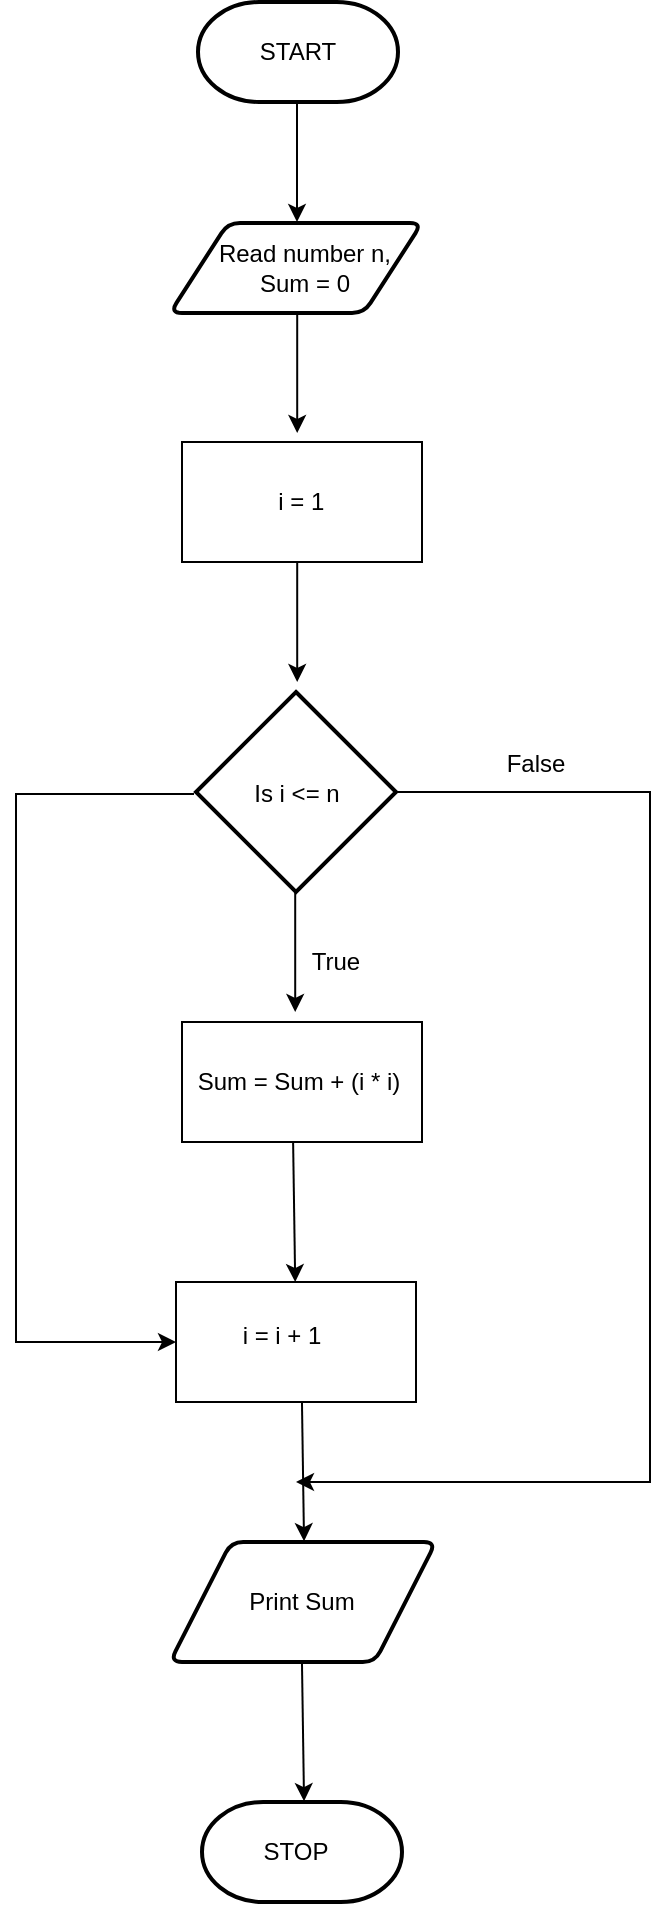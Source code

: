 <mxfile version="20.6.0" type="github" pages="3">
  <diagram id="kix0m2wkywLuxFLJuS8X" name="Page-1">
    <mxGraphModel dx="1695" dy="493" grid="1" gridSize="10" guides="1" tooltips="1" connect="1" arrows="1" fold="1" page="1" pageScale="1" pageWidth="827" pageHeight="1169" math="0" shadow="0">
      <root>
        <mxCell id="0" />
        <mxCell id="1" parent="0" />
        <mxCell id="xp2GCXYfNlZoxfFlJptV-4" value="" style="rounded=0;whiteSpace=wrap;html=1;" parent="1" vertex="1">
          <mxGeometry x="-567" y="310" width="120" height="60" as="geometry" />
        </mxCell>
        <mxCell id="VRkxCYE8c5NHndmHMXFx-4" value="" style="strokeWidth=2;html=1;shape=mxgraph.flowchart.terminator;whiteSpace=wrap;" parent="1" vertex="1">
          <mxGeometry x="-559" y="90" width="100" height="50" as="geometry" />
        </mxCell>
        <mxCell id="VRkxCYE8c5NHndmHMXFx-5" value="" style="shape=parallelogram;html=1;strokeWidth=2;perimeter=parallelogramPerimeter;whiteSpace=wrap;rounded=1;arcSize=12;size=0.23;" parent="1" vertex="1">
          <mxGeometry x="-573" y="200.5" width="126" height="45" as="geometry" />
        </mxCell>
        <mxCell id="VRkxCYE8c5NHndmHMXFx-8" value="" style="strokeWidth=2;html=1;shape=mxgraph.flowchart.decision;whiteSpace=wrap;" parent="1" vertex="1">
          <mxGeometry x="-560" y="435" width="100" height="100" as="geometry" />
        </mxCell>
        <mxCell id="VRkxCYE8c5NHndmHMXFx-13" value="START" style="text;strokeColor=none;fillColor=none;align=center;verticalAlign=middle;spacingLeft=4;spacingRight=4;overflow=hidden;points=[[0,0.5],[1,0.5]];portConstraint=eastwest;rotatable=0;whiteSpace=wrap;html=1;" parent="1" vertex="1">
          <mxGeometry x="-549" y="100" width="80" height="30" as="geometry" />
        </mxCell>
        <mxCell id="VRkxCYE8c5NHndmHMXFx-14" value="Read number n,&lt;br&gt;Sum = 0" style="text;strokeColor=none;fillColor=none;align=center;verticalAlign=middle;spacingLeft=4;spacingRight=4;overflow=hidden;points=[[0,0.5],[1,0.5]];portConstraint=eastwest;rotatable=0;whiteSpace=wrap;html=1;" parent="1" vertex="1">
          <mxGeometry x="-555" y="205.5" width="99" height="34.5" as="geometry" />
        </mxCell>
        <mxCell id="VRkxCYE8c5NHndmHMXFx-15" value="&amp;nbsp;i = 1" style="text;strokeColor=none;fillColor=none;align=center;verticalAlign=middle;spacingLeft=4;spacingRight=4;overflow=hidden;points=[[0,0.5],[1,0.5]];portConstraint=eastwest;rotatable=0;whiteSpace=wrap;html=1;" parent="1" vertex="1">
          <mxGeometry x="-549" y="325" width="80" height="30" as="geometry" />
        </mxCell>
        <mxCell id="VRkxCYE8c5NHndmHMXFx-16" value="Is i&amp;nbsp;&amp;lt;= n" style="text;strokeColor=none;fillColor=none;align=center;verticalAlign=middle;spacingLeft=4;spacingRight=4;overflow=hidden;points=[[0,0.5],[1,0.5]];portConstraint=eastwest;rotatable=0;whiteSpace=wrap;html=1;" parent="1" vertex="1">
          <mxGeometry x="-550" y="456" width="81" height="60" as="geometry" />
        </mxCell>
        <mxCell id="VRkxCYE8c5NHndmHMXFx-17" value="True" style="text;strokeColor=none;fillColor=none;align=center;verticalAlign=middle;spacingLeft=4;spacingRight=4;overflow=hidden;points=[[0,0.5],[1,0.5]];portConstraint=eastwest;rotatable=0;whiteSpace=wrap;html=1;" parent="1" vertex="1">
          <mxGeometry x="-530" y="555" width="80" height="30" as="geometry" />
        </mxCell>
        <mxCell id="VRkxCYE8c5NHndmHMXFx-21" value="False" style="text;strokeColor=none;fillColor=none;align=center;verticalAlign=middle;spacingLeft=4;spacingRight=4;overflow=hidden;points=[[0,0.5],[1,0.5]];portConstraint=eastwest;rotatable=0;whiteSpace=wrap;html=1;" parent="1" vertex="1">
          <mxGeometry x="-430" y="456" width="80" height="30" as="geometry" />
        </mxCell>
        <mxCell id="xp2GCXYfNlZoxfFlJptV-1" value="" style="endArrow=classic;html=1;rounded=0;" parent="1" edge="1">
          <mxGeometry width="50" height="50" relative="1" as="geometry">
            <mxPoint x="-509.5" y="140" as="sourcePoint" />
            <mxPoint x="-509.5" y="200" as="targetPoint" />
          </mxGeometry>
        </mxCell>
        <mxCell id="xp2GCXYfNlZoxfFlJptV-3" value="" style="endArrow=classic;html=1;rounded=0;" parent="1" edge="1">
          <mxGeometry width="50" height="50" relative="1" as="geometry">
            <mxPoint x="-509.4" y="245.5" as="sourcePoint" />
            <mxPoint x="-509.4" y="305.5" as="targetPoint" />
          </mxGeometry>
        </mxCell>
        <mxCell id="xp2GCXYfNlZoxfFlJptV-5" value="" style="endArrow=classic;html=1;rounded=0;" parent="1" edge="1">
          <mxGeometry width="50" height="50" relative="1" as="geometry">
            <mxPoint x="-509.4" y="370" as="sourcePoint" />
            <mxPoint x="-509.4" y="430" as="targetPoint" />
          </mxGeometry>
        </mxCell>
        <mxCell id="xp2GCXYfNlZoxfFlJptV-6" value="" style="endArrow=classic;html=1;rounded=0;" parent="1" edge="1">
          <mxGeometry width="50" height="50" relative="1" as="geometry">
            <mxPoint x="-510.4" y="535" as="sourcePoint" />
            <mxPoint x="-510.4" y="595" as="targetPoint" />
          </mxGeometry>
        </mxCell>
        <mxCell id="xp2GCXYfNlZoxfFlJptV-7" value="" style="rounded=0;whiteSpace=wrap;html=1;" parent="1" vertex="1">
          <mxGeometry x="-567" y="600" width="120" height="60" as="geometry" />
        </mxCell>
        <mxCell id="xp2GCXYfNlZoxfFlJptV-10" value="" style="rounded=0;whiteSpace=wrap;html=1;" parent="1" vertex="1">
          <mxGeometry x="-570" y="730" width="120" height="60" as="geometry" />
        </mxCell>
        <mxCell id="xp2GCXYfNlZoxfFlJptV-11" value="" style="shape=parallelogram;html=1;strokeWidth=2;perimeter=parallelogramPerimeter;whiteSpace=wrap;rounded=1;arcSize=12;size=0.23;" parent="1" vertex="1">
          <mxGeometry x="-573" y="860" width="133" height="60" as="geometry" />
        </mxCell>
        <mxCell id="xp2GCXYfNlZoxfFlJptV-13" value="" style="strokeWidth=2;html=1;shape=mxgraph.flowchart.terminator;whiteSpace=wrap;" parent="1" vertex="1">
          <mxGeometry x="-557" y="990" width="100" height="50" as="geometry" />
        </mxCell>
        <mxCell id="xp2GCXYfNlZoxfFlJptV-15" value="" style="endArrow=classic;html=1;rounded=0;entryX=0;entryY=0.5;entryDx=0;entryDy=0;" parent="1" target="xp2GCXYfNlZoxfFlJptV-10" edge="1">
          <mxGeometry width="50" height="50" relative="1" as="geometry">
            <mxPoint x="-561" y="486" as="sourcePoint" />
            <mxPoint x="-700" y="770" as="targetPoint" />
            <Array as="points">
              <mxPoint x="-650" y="486" />
              <mxPoint x="-650" y="760" />
            </Array>
          </mxGeometry>
        </mxCell>
        <mxCell id="xp2GCXYfNlZoxfFlJptV-16" value="" style="endArrow=classic;html=1;rounded=0;exitX=1;exitY=0.5;exitDx=0;exitDy=0;exitPerimeter=0;" parent="1" source="VRkxCYE8c5NHndmHMXFx-8" edge="1">
          <mxGeometry width="50" height="50" relative="1" as="geometry">
            <mxPoint x="-443" y="485" as="sourcePoint" />
            <mxPoint x="-510" y="830" as="targetPoint" />
            <Array as="points">
              <mxPoint x="-333" y="485" />
              <mxPoint x="-333" y="830" />
            </Array>
          </mxGeometry>
        </mxCell>
        <mxCell id="xp2GCXYfNlZoxfFlJptV-17" value="" style="endArrow=classic;html=1;rounded=0;exitX=0.463;exitY=1.007;exitDx=0;exitDy=0;exitPerimeter=0;" parent="1" source="xp2GCXYfNlZoxfFlJptV-7" edge="1">
          <mxGeometry width="50" height="50" relative="1" as="geometry">
            <mxPoint x="-510.4" y="670" as="sourcePoint" />
            <mxPoint x="-510.4" y="730" as="targetPoint" />
          </mxGeometry>
        </mxCell>
        <mxCell id="xp2GCXYfNlZoxfFlJptV-18" value="" style="endArrow=classic;html=1;rounded=0;exitX=0.463;exitY=1.007;exitDx=0;exitDy=0;exitPerimeter=0;" parent="1" edge="1">
          <mxGeometry width="50" height="50" relative="1" as="geometry">
            <mxPoint x="-507.02" y="790.0" as="sourcePoint" />
            <mxPoint x="-505.98" y="859.58" as="targetPoint" />
          </mxGeometry>
        </mxCell>
        <mxCell id="xp2GCXYfNlZoxfFlJptV-19" value="" style="endArrow=classic;html=1;rounded=0;exitX=0.463;exitY=1.007;exitDx=0;exitDy=0;exitPerimeter=0;" parent="1" edge="1">
          <mxGeometry width="50" height="50" relative="1" as="geometry">
            <mxPoint x="-507.02" y="920" as="sourcePoint" />
            <mxPoint x="-505.98" y="989.58" as="targetPoint" />
          </mxGeometry>
        </mxCell>
        <mxCell id="VRkxCYE8c5NHndmHMXFx-22" value="Sum =&amp;nbsp;Sum + (i * i)" style="text;strokeColor=none;fillColor=none;align=center;verticalAlign=middle;spacingLeft=4;spacingRight=4;overflow=hidden;points=[[0,0.5],[1,0.5]];portConstraint=eastwest;rotatable=0;whiteSpace=wrap;html=1;" parent="1" vertex="1">
          <mxGeometry x="-582.5" y="615" width="147" height="30" as="geometry" />
        </mxCell>
        <mxCell id="VRkxCYE8c5NHndmHMXFx-18" value="Print Sum" style="text;strokeColor=none;fillColor=none;align=center;verticalAlign=middle;spacingLeft=4;spacingRight=4;overflow=hidden;points=[[0,0.5],[1,0.5]];portConstraint=eastwest;rotatable=0;whiteSpace=wrap;html=1;" parent="1" vertex="1">
          <mxGeometry x="-547" y="875" width="80" height="30" as="geometry" />
        </mxCell>
        <mxCell id="VRkxCYE8c5NHndmHMXFx-19" value="i = i + 1" style="text;strokeColor=none;fillColor=none;align=center;verticalAlign=middle;spacingLeft=4;spacingRight=4;overflow=hidden;points=[[0,0.5],[1,0.5]];portConstraint=eastwest;rotatable=0;whiteSpace=wrap;html=1;" parent="1" vertex="1">
          <mxGeometry x="-557" y="742" width="80" height="30" as="geometry" />
        </mxCell>
        <mxCell id="xp2GCXYfNlZoxfFlJptV-20" value="STOP" style="text;strokeColor=none;fillColor=none;align=center;verticalAlign=middle;spacingLeft=4;spacingRight=4;overflow=hidden;points=[[0,0.5],[1,0.5]];portConstraint=eastwest;rotatable=0;whiteSpace=wrap;html=1;" parent="1" vertex="1">
          <mxGeometry x="-550" y="1000" width="80" height="30" as="geometry" />
        </mxCell>
      </root>
    </mxGraphModel>
  </diagram>
  <diagram id="5EZQHJDAgh0nsqmxvsfn" name="Page-2">
    <mxGraphModel dx="1695" dy="493" grid="1" gridSize="10" guides="1" tooltips="1" connect="1" arrows="1" fold="1" page="1" pageScale="1" pageWidth="827" pageHeight="1169" math="0" shadow="0">
      <root>
        <mxCell id="0" />
        <mxCell id="1" parent="0" />
        <mxCell id="e_RlziXgCaqp_KT0ggCX-2" value="" style="strokeWidth=2;html=1;shape=mxgraph.flowchart.terminator;whiteSpace=wrap;" parent="1" vertex="1">
          <mxGeometry x="-559" y="90" width="100" height="50" as="geometry" />
        </mxCell>
        <mxCell id="e_RlziXgCaqp_KT0ggCX-3" value="" style="shape=parallelogram;html=1;strokeWidth=2;perimeter=parallelogramPerimeter;whiteSpace=wrap;rounded=1;arcSize=12;size=0.23;" parent="1" vertex="1">
          <mxGeometry x="-573" y="200.5" width="126" height="45" as="geometry" />
        </mxCell>
        <mxCell id="CrmI6IBJpeV4BwLXQvHr-3" style="edgeStyle=orthogonalEdgeStyle;rounded=0;orthogonalLoop=1;jettySize=auto;html=1;exitX=0;exitY=0.5;exitDx=0;exitDy=0;exitPerimeter=0;" parent="1" source="e_RlziXgCaqp_KT0ggCX-4" edge="1">
          <mxGeometry relative="1" as="geometry">
            <mxPoint x="-620" y="450" as="targetPoint" />
            <Array as="points">
              <mxPoint x="-620" y="360" />
              <mxPoint x="-620" y="450" />
            </Array>
          </mxGeometry>
        </mxCell>
        <mxCell id="e_RlziXgCaqp_KT0ggCX-4" value="" style="strokeWidth=2;html=1;shape=mxgraph.flowchart.decision;whiteSpace=wrap;" parent="1" vertex="1">
          <mxGeometry x="-559" y="310" width="100" height="100" as="geometry" />
        </mxCell>
        <mxCell id="e_RlziXgCaqp_KT0ggCX-5" value="START" style="text;strokeColor=none;fillColor=none;align=center;verticalAlign=middle;spacingLeft=4;spacingRight=4;overflow=hidden;points=[[0,0.5],[1,0.5]];portConstraint=eastwest;rotatable=0;whiteSpace=wrap;html=1;" parent="1" vertex="1">
          <mxGeometry x="-549" y="100" width="80" height="30" as="geometry" />
        </mxCell>
        <mxCell id="e_RlziXgCaqp_KT0ggCX-6" value="Read a, b, c" style="text;strokeColor=none;fillColor=none;align=center;verticalAlign=middle;spacingLeft=4;spacingRight=4;overflow=hidden;points=[[0,0.5],[1,0.5]];portConstraint=eastwest;rotatable=0;whiteSpace=wrap;html=1;" parent="1" vertex="1">
          <mxGeometry x="-555" y="205.5" width="99" height="34.5" as="geometry" />
        </mxCell>
        <mxCell id="e_RlziXgCaqp_KT0ggCX-8" value="x &amp;lt; = y&lt;br&gt;y &amp;lt;&amp;nbsp; = z" style="text;strokeColor=none;fillColor=none;align=center;verticalAlign=middle;spacingLeft=4;spacingRight=4;overflow=hidden;points=[[0,0.5],[1,0.5]];portConstraint=eastwest;rotatable=0;whiteSpace=wrap;html=1;" parent="1" vertex="1">
          <mxGeometry x="-550.5" y="326" width="81" height="60" as="geometry" />
        </mxCell>
        <mxCell id="e_RlziXgCaqp_KT0ggCX-11" value="" style="endArrow=classic;html=1;rounded=0;" parent="1" edge="1">
          <mxGeometry width="50" height="50" relative="1" as="geometry">
            <mxPoint x="-509.5" y="140" as="sourcePoint" />
            <mxPoint x="-509.5" y="200" as="targetPoint" />
          </mxGeometry>
        </mxCell>
        <mxCell id="e_RlziXgCaqp_KT0ggCX-12" value="" style="endArrow=classic;html=1;rounded=0;entryX=0.5;entryY=0;entryDx=0;entryDy=0;entryPerimeter=0;" parent="1" target="e_RlziXgCaqp_KT0ggCX-4" edge="1">
          <mxGeometry width="50" height="50" relative="1" as="geometry">
            <mxPoint x="-509.4" y="245.5" as="sourcePoint" />
            <mxPoint x="-509.4" y="305.5" as="targetPoint" />
          </mxGeometry>
        </mxCell>
        <mxCell id="e_RlziXgCaqp_KT0ggCX-15" value="" style="rounded=0;whiteSpace=wrap;html=1;" parent="1" vertex="1">
          <mxGeometry x="-664" y="450" width="91" height="60" as="geometry" />
        </mxCell>
        <mxCell id="e_RlziXgCaqp_KT0ggCX-18" value="" style="strokeWidth=2;html=1;shape=mxgraph.flowchart.terminator;whiteSpace=wrap;" parent="1" vertex="1">
          <mxGeometry x="-556" y="680" width="100" height="50" as="geometry" />
        </mxCell>
        <mxCell id="e_RlziXgCaqp_KT0ggCX-22" value="" style="endArrow=classic;html=1;rounded=0;exitX=0.463;exitY=1.007;exitDx=0;exitDy=0;exitPerimeter=0;" parent="1" edge="1">
          <mxGeometry width="50" height="50" relative="1" as="geometry">
            <mxPoint x="-506.02" y="610" as="sourcePoint" />
            <mxPoint x="-504.98" y="679.58" as="targetPoint" />
          </mxGeometry>
        </mxCell>
        <mxCell id="e_RlziXgCaqp_KT0ggCX-27" value="STOP" style="text;strokeColor=none;fillColor=none;align=center;verticalAlign=middle;spacingLeft=4;spacingRight=4;overflow=hidden;points=[[0,0.5],[1,0.5]];portConstraint=eastwest;rotatable=0;whiteSpace=wrap;html=1;" parent="1" vertex="1">
          <mxGeometry x="-549" y="690" width="80" height="30" as="geometry" />
        </mxCell>
        <mxCell id="CrmI6IBJpeV4BwLXQvHr-5" style="edgeStyle=orthogonalEdgeStyle;rounded=0;orthogonalLoop=1;jettySize=auto;html=1;exitX=0;exitY=0.5;exitDx=0;exitDy=0;exitPerimeter=0;" parent="1" edge="1">
          <mxGeometry relative="1" as="geometry">
            <mxPoint x="-456.997" y="360" as="sourcePoint" />
            <mxPoint x="-395.997" y="450" as="targetPoint" />
            <Array as="points">
              <mxPoint x="-395.997" y="360" />
              <mxPoint x="-395.997" y="450" />
            </Array>
          </mxGeometry>
        </mxCell>
        <mxCell id="CrmI6IBJpeV4BwLXQvHr-6" value="" style="rounded=0;whiteSpace=wrap;html=1;" parent="1" vertex="1">
          <mxGeometry x="-440" y="450" width="91" height="60" as="geometry" />
        </mxCell>
        <mxCell id="e_RlziXgCaqp_KT0ggCX-10" value="s = 0" style="text;strokeColor=none;fillColor=none;align=center;verticalAlign=middle;spacingLeft=4;spacingRight=4;overflow=hidden;points=[[0,0.5],[1,0.5]];portConstraint=eastwest;rotatable=0;whiteSpace=wrap;html=1;" parent="1" vertex="1">
          <mxGeometry x="-662.5" y="465" width="80" height="30" as="geometry" />
        </mxCell>
        <mxCell id="CrmI6IBJpeV4BwLXQvHr-7" value="s = 1" style="text;strokeColor=none;fillColor=none;align=center;verticalAlign=middle;spacingLeft=4;spacingRight=4;overflow=hidden;points=[[0,0.5],[1,0.5]];portConstraint=eastwest;rotatable=0;whiteSpace=wrap;html=1;" parent="1" vertex="1">
          <mxGeometry x="-434.5" y="465" width="80" height="30" as="geometry" />
        </mxCell>
        <mxCell id="CrmI6IBJpeV4BwLXQvHr-8" value="" style="strokeWidth=2;html=1;shape=mxgraph.flowchart.annotation_2;align=left;labelPosition=right;pointerEvents=1;rotation=-90;" parent="1" vertex="1">
          <mxGeometry x="-532.5" y="422.5" width="50" height="225" as="geometry" />
        </mxCell>
        <mxCell id="CrmI6IBJpeV4BwLXQvHr-9" value="" style="strokeWidth=2;html=1;shape=mxgraph.flowchart.document2;whiteSpace=wrap;size=0.25;" parent="1" vertex="1">
          <mxGeometry x="-557.5" y="560" width="100" height="60" as="geometry" />
        </mxCell>
        <mxCell id="e_RlziXgCaqp_KT0ggCX-9" value="display s" style="text;strokeColor=none;fillColor=none;align=center;verticalAlign=middle;spacingLeft=4;spacingRight=4;overflow=hidden;points=[[0,0.5],[1,0.5]];portConstraint=eastwest;rotatable=0;whiteSpace=wrap;html=1;" parent="1" vertex="1">
          <mxGeometry x="-555" y="570" width="80" height="30" as="geometry" />
        </mxCell>
      </root>
    </mxGraphModel>
  </diagram>
  <diagram id="oOh4qHjIny4PyG3MdnSv" name="Page-3">
    <mxGraphModel dx="2054" dy="493" grid="1" gridSize="10" guides="1" tooltips="1" connect="1" arrows="1" fold="1" page="1" pageScale="1" pageWidth="827" pageHeight="1169" math="0" shadow="0">
      <root>
        <mxCell id="0" />
        <mxCell id="1" parent="0" />
        <mxCell id="nJx1YD_Q_DeIGDjx1Gc0-4" value="" style="strokeWidth=2;html=1;shape=mxgraph.flowchart.decision;whiteSpace=wrap;" vertex="1" parent="1">
          <mxGeometry x="-560.5" y="430" width="100" height="100" as="geometry" />
        </mxCell>
        <mxCell id="nJx1YD_Q_DeIGDjx1Gc0-15" value="" style="rounded=0;whiteSpace=wrap;html=1;" vertex="1" parent="1">
          <mxGeometry x="-556" y="320" width="91" height="60" as="geometry" />
        </mxCell>
        <mxCell id="nJx1YD_Q_DeIGDjx1Gc0-1" value="" style="strokeWidth=2;html=1;shape=mxgraph.flowchart.terminator;whiteSpace=wrap;" vertex="1" parent="1">
          <mxGeometry x="-559" y="90" width="100" height="50" as="geometry" />
        </mxCell>
        <mxCell id="nJx1YD_Q_DeIGDjx1Gc0-2" value="" style="shape=parallelogram;html=1;strokeWidth=2;perimeter=parallelogramPerimeter;whiteSpace=wrap;rounded=1;arcSize=12;size=0.23;" vertex="1" parent="1">
          <mxGeometry x="-573" y="200.5" width="126" height="45" as="geometry" />
        </mxCell>
        <mxCell id="nJx1YD_Q_DeIGDjx1Gc0-5" value="START" style="text;strokeColor=none;fillColor=none;align=center;verticalAlign=middle;spacingLeft=4;spacingRight=4;overflow=hidden;points=[[0,0.5],[1,0.5]];portConstraint=eastwest;rotatable=0;whiteSpace=wrap;html=1;" vertex="1" parent="1">
          <mxGeometry x="-549" y="100" width="80" height="30" as="geometry" />
        </mxCell>
        <mxCell id="nJx1YD_Q_DeIGDjx1Gc0-6" value="sum = 0&lt;br&gt;input number n" style="text;strokeColor=none;fillColor=none;align=center;verticalAlign=middle;spacingLeft=4;spacingRight=4;overflow=hidden;points=[[0,0.5],[1,0.5]];portConstraint=eastwest;rotatable=0;whiteSpace=wrap;html=1;" vertex="1" parent="1">
          <mxGeometry x="-562" y="205.5" width="99" height="34.5" as="geometry" />
        </mxCell>
        <mxCell id="nJx1YD_Q_DeIGDjx1Gc0-7" value="x = n" style="text;strokeColor=none;fillColor=none;align=center;verticalAlign=middle;spacingLeft=4;spacingRight=4;overflow=hidden;points=[[0,0.5],[1,0.5]];portConstraint=eastwest;rotatable=0;whiteSpace=wrap;html=1;" vertex="1" parent="1">
          <mxGeometry x="-551" y="320" width="81" height="60" as="geometry" />
        </mxCell>
        <mxCell id="nJx1YD_Q_DeIGDjx1Gc0-8" value="" style="endArrow=classic;html=1;rounded=0;" edge="1" parent="1">
          <mxGeometry width="50" height="50" relative="1" as="geometry">
            <mxPoint x="-509.5" y="140" as="sourcePoint" />
            <mxPoint x="-509.5" y="200" as="targetPoint" />
          </mxGeometry>
        </mxCell>
        <mxCell id="nJx1YD_Q_DeIGDjx1Gc0-9" value="" style="endArrow=classic;html=1;rounded=0;" edge="1" parent="1">
          <mxGeometry width="50" height="50" relative="1" as="geometry">
            <mxPoint x="-509.4" y="245.5" as="sourcePoint" />
            <mxPoint x="-510" y="320" as="targetPoint" />
          </mxGeometry>
        </mxCell>
        <mxCell id="nJx1YD_Q_DeIGDjx1Gc0-10" value="" style="rounded=0;whiteSpace=wrap;html=1;" vertex="1" parent="1">
          <mxGeometry x="-571" y="600" width="124" height="60" as="geometry" />
        </mxCell>
        <mxCell id="nJx1YD_Q_DeIGDjx1Gc0-11" value="" style="strokeWidth=2;html=1;shape=mxgraph.flowchart.terminator;whiteSpace=wrap;" vertex="1" parent="1">
          <mxGeometry x="-370" y="610" width="100" height="50" as="geometry" />
        </mxCell>
        <mxCell id="nJx1YD_Q_DeIGDjx1Gc0-12" value="" style="endArrow=classic;html=1;rounded=0;exitX=0.463;exitY=1.007;exitDx=0;exitDy=0;exitPerimeter=0;" edge="1" parent="1">
          <mxGeometry width="50" height="50" relative="1" as="geometry">
            <mxPoint x="-511.02" y="530" as="sourcePoint" />
            <mxPoint x="-509.98" y="599.58" as="targetPoint" />
          </mxGeometry>
        </mxCell>
        <mxCell id="nJx1YD_Q_DeIGDjx1Gc0-13" value="STOP" style="text;strokeColor=none;fillColor=none;align=center;verticalAlign=middle;spacingLeft=4;spacingRight=4;overflow=hidden;points=[[0,0.5],[1,0.5]];portConstraint=eastwest;rotatable=0;whiteSpace=wrap;html=1;" vertex="1" parent="1">
          <mxGeometry x="-358" y="620" width="80" height="30" as="geometry" />
        </mxCell>
        <mxCell id="nJx1YD_Q_DeIGDjx1Gc0-14" style="edgeStyle=orthogonalEdgeStyle;rounded=0;orthogonalLoop=1;jettySize=auto;html=1;" edge="1" parent="1" source="nJx1YD_Q_DeIGDjx1Gc0-10" target="nJx1YD_Q_DeIGDjx1Gc0-2">
          <mxGeometry relative="1" as="geometry">
            <mxPoint x="-629" y="660" as="sourcePoint" />
            <mxPoint x="-600" y="270" as="targetPoint" />
            <Array as="points">
              <mxPoint x="-629" y="630" />
              <mxPoint x="-629" y="220" />
            </Array>
          </mxGeometry>
        </mxCell>
        <mxCell id="nJx1YD_Q_DeIGDjx1Gc0-16" value="IF x = 0" style="text;strokeColor=none;fillColor=none;align=center;verticalAlign=middle;spacingLeft=4;spacingRight=4;overflow=hidden;points=[[0,0.5],[1,0.5]];portConstraint=eastwest;rotatable=0;whiteSpace=wrap;html=1;" vertex="1" parent="1">
          <mxGeometry x="-555" y="465" width="80" height="30" as="geometry" />
        </mxCell>
        <mxCell id="nJx1YD_Q_DeIGDjx1Gc0-24" value="" style="endArrow=classic;html=1;rounded=0;" edge="1" parent="1">
          <mxGeometry width="50" height="50" relative="1" as="geometry">
            <mxPoint x="-510" y="380" as="sourcePoint" />
            <mxPoint x="-511" y="430" as="targetPoint" />
          </mxGeometry>
        </mxCell>
        <mxCell id="nJx1YD_Q_DeIGDjx1Gc0-25" value="" style="endArrow=classic;html=1;rounded=0;" edge="1" parent="1">
          <mxGeometry width="50" height="50" relative="1" as="geometry">
            <mxPoint x="-460" y="480" as="sourcePoint" />
            <mxPoint x="-368.96" y="479.58" as="targetPoint" />
          </mxGeometry>
        </mxCell>
        <mxCell id="nJx1YD_Q_DeIGDjx1Gc0-26" value="" style="shape=parallelogram;html=1;strokeWidth=2;perimeter=parallelogramPerimeter;whiteSpace=wrap;rounded=1;arcSize=12;size=0.23;" vertex="1" parent="1">
          <mxGeometry x="-380" y="457.5" width="126" height="45" as="geometry" />
        </mxCell>
        <mxCell id="nJx1YD_Q_DeIGDjx1Gc0-27" value="PRINT Y" style="text;strokeColor=none;fillColor=none;align=center;verticalAlign=middle;spacingLeft=4;spacingRight=4;overflow=hidden;points=[[0,0.5],[1,0.5]];portConstraint=eastwest;rotatable=0;whiteSpace=wrap;html=1;" vertex="1" parent="1">
          <mxGeometry x="-360" y="465" width="80" height="30" as="geometry" />
        </mxCell>
        <mxCell id="nJx1YD_Q_DeIGDjx1Gc0-29" value="TRUE" style="text;strokeColor=none;fillColor=none;align=center;verticalAlign=middle;spacingLeft=4;spacingRight=4;overflow=hidden;points=[[0,0.5],[1,0.5]];portConstraint=eastwest;rotatable=0;whiteSpace=wrap;html=1;" vertex="1" parent="1">
          <mxGeometry x="-463" y="450" width="80" height="30" as="geometry" />
        </mxCell>
        <mxCell id="nJx1YD_Q_DeIGDjx1Gc0-30" value="FALSE" style="text;strokeColor=none;fillColor=none;align=center;verticalAlign=middle;spacingLeft=4;spacingRight=4;overflow=hidden;points=[[0,0.5],[1,0.5]];portConstraint=eastwest;rotatable=0;whiteSpace=wrap;html=1;" vertex="1" parent="1">
          <mxGeometry x="-527" y="540" width="80" height="30" as="geometry" />
        </mxCell>
        <mxCell id="nJx1YD_Q_DeIGDjx1Gc0-32" value="" style="endArrow=classic;html=1;rounded=0;exitX=0.463;exitY=1.007;exitDx=0;exitDy=0;exitPerimeter=0;entryX=0.5;entryY=0;entryDx=0;entryDy=0;entryPerimeter=0;" edge="1" parent="1" target="nJx1YD_Q_DeIGDjx1Gc0-11">
          <mxGeometry width="50" height="50" relative="1" as="geometry">
            <mxPoint x="-320.52" y="502.5" as="sourcePoint" />
            <mxPoint x="-319.48" y="572.08" as="targetPoint" />
          </mxGeometry>
        </mxCell>
        <mxCell id="nJx1YD_Q_DeIGDjx1Gc0-33" value="STORE X INSIDE Y&lt;br&gt;Y = X" style="text;strokeColor=none;fillColor=none;align=center;verticalAlign=middle;spacingLeft=4;spacingRight=4;overflow=hidden;points=[[0,0.5],[1,0.5]];portConstraint=eastwest;rotatable=0;whiteSpace=wrap;html=1;" vertex="1" parent="1">
          <mxGeometry x="-573" y="615" width="121" height="30" as="geometry" />
        </mxCell>
      </root>
    </mxGraphModel>
  </diagram>
</mxfile>
